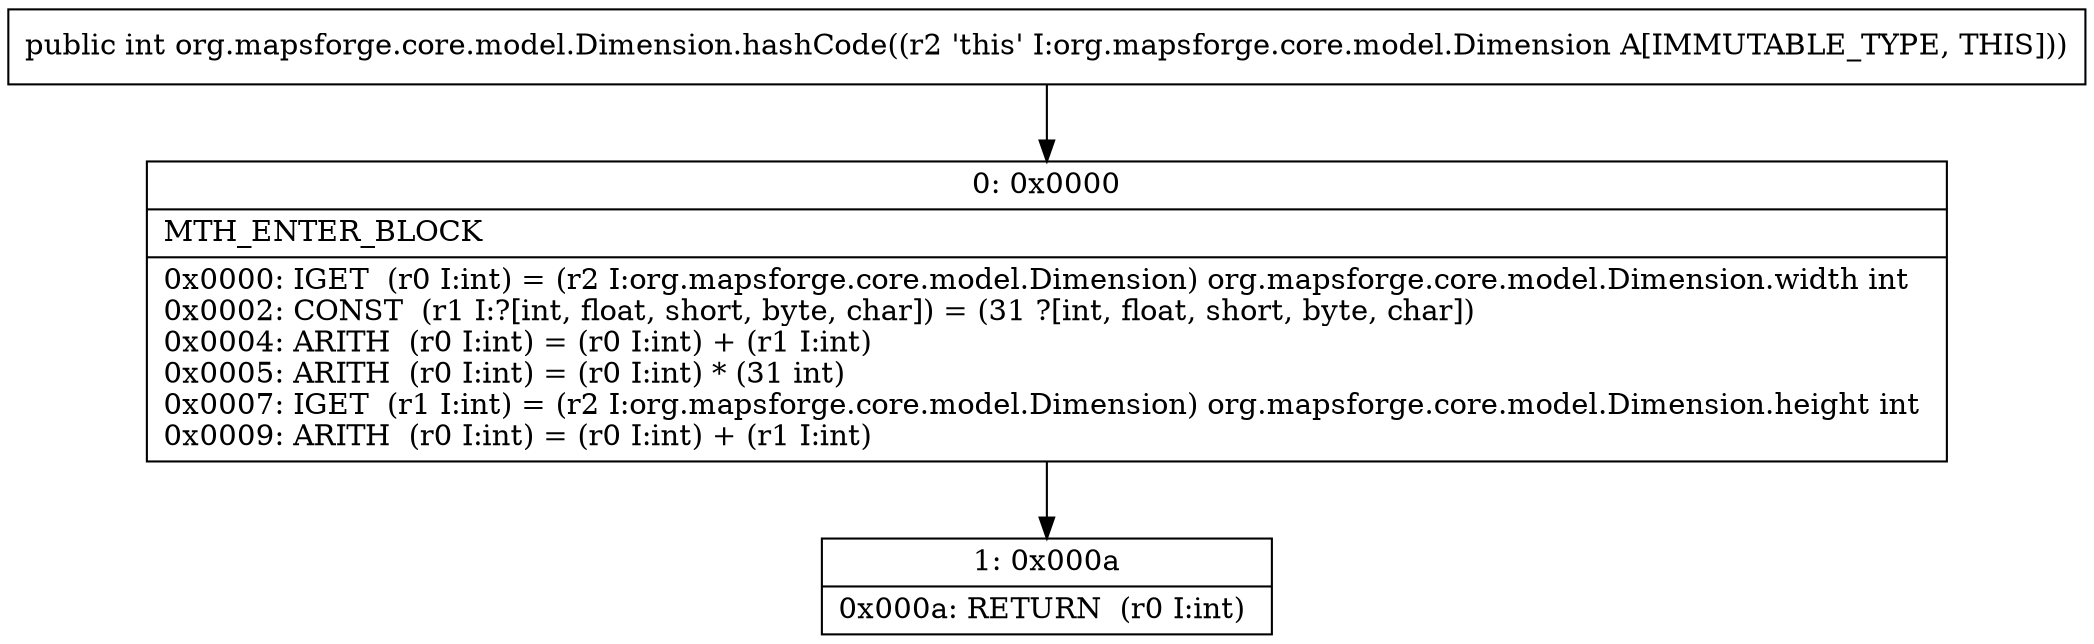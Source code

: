 digraph "CFG fororg.mapsforge.core.model.Dimension.hashCode()I" {
Node_0 [shape=record,label="{0\:\ 0x0000|MTH_ENTER_BLOCK\l|0x0000: IGET  (r0 I:int) = (r2 I:org.mapsforge.core.model.Dimension) org.mapsforge.core.model.Dimension.width int \l0x0002: CONST  (r1 I:?[int, float, short, byte, char]) = (31 ?[int, float, short, byte, char]) \l0x0004: ARITH  (r0 I:int) = (r0 I:int) + (r1 I:int) \l0x0005: ARITH  (r0 I:int) = (r0 I:int) * (31 int) \l0x0007: IGET  (r1 I:int) = (r2 I:org.mapsforge.core.model.Dimension) org.mapsforge.core.model.Dimension.height int \l0x0009: ARITH  (r0 I:int) = (r0 I:int) + (r1 I:int) \l}"];
Node_1 [shape=record,label="{1\:\ 0x000a|0x000a: RETURN  (r0 I:int) \l}"];
MethodNode[shape=record,label="{public int org.mapsforge.core.model.Dimension.hashCode((r2 'this' I:org.mapsforge.core.model.Dimension A[IMMUTABLE_TYPE, THIS])) }"];
MethodNode -> Node_0;
Node_0 -> Node_1;
}

